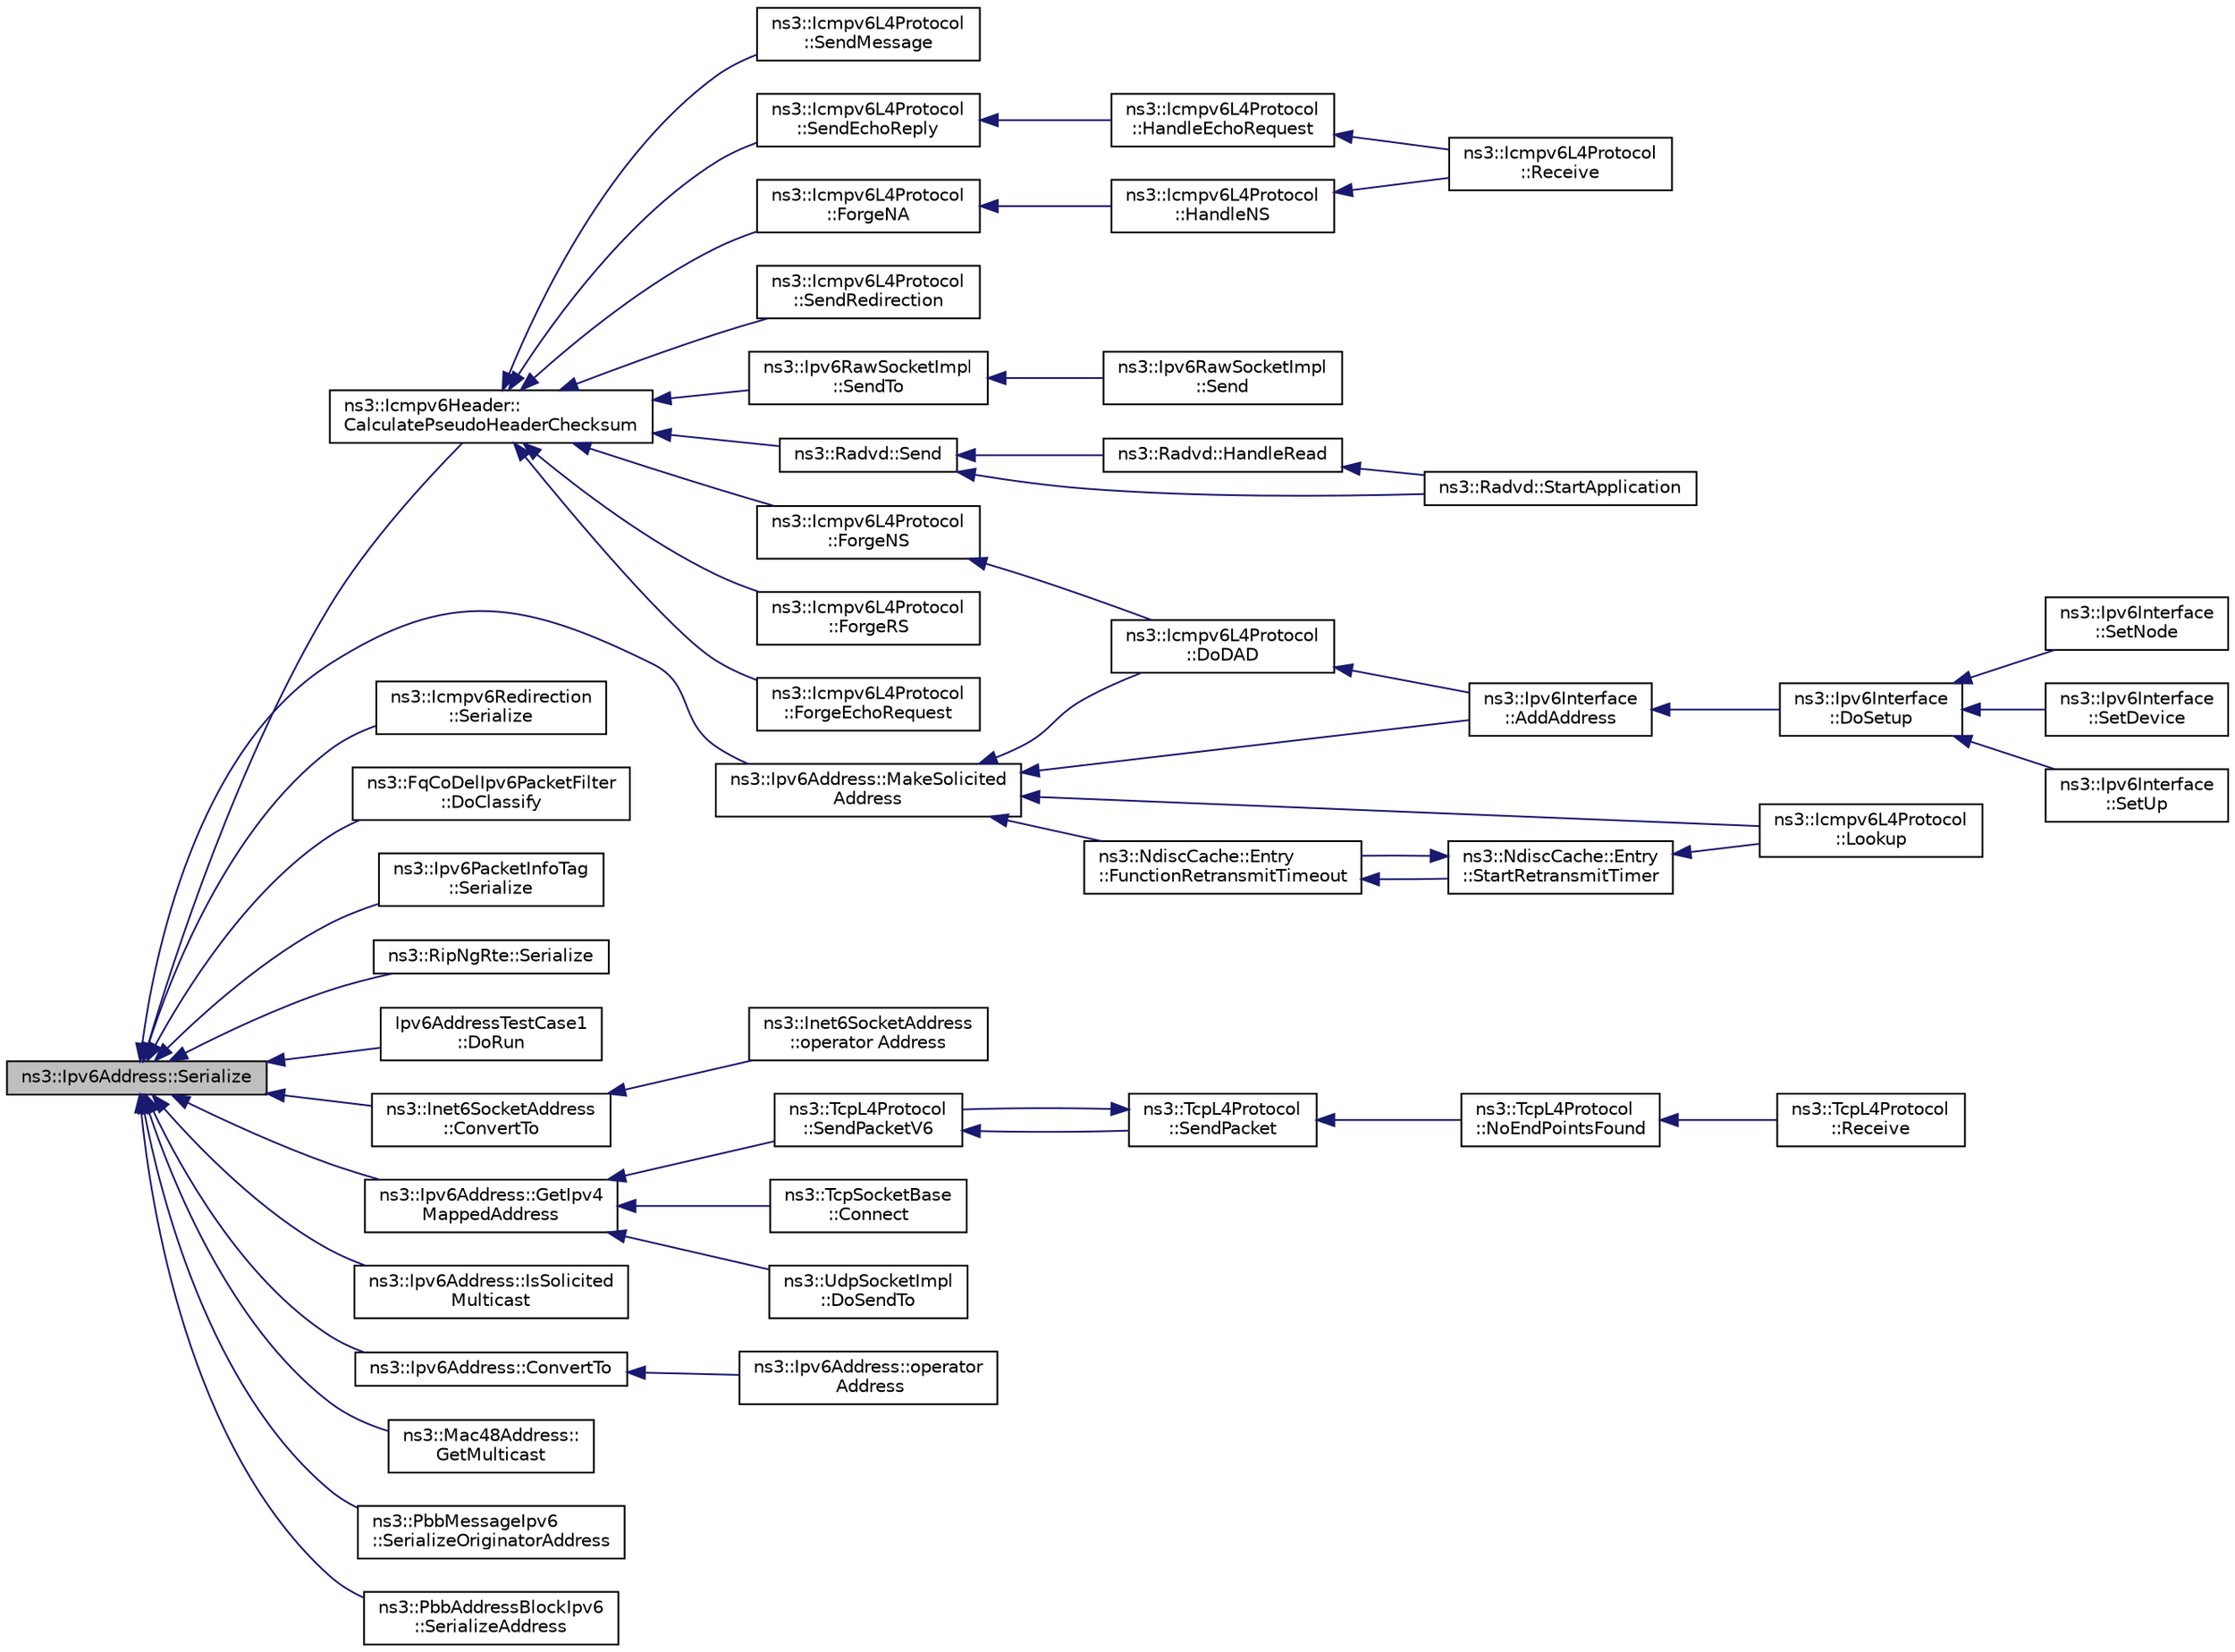 digraph "ns3::Ipv6Address::Serialize"
{
  edge [fontname="Helvetica",fontsize="10",labelfontname="Helvetica",labelfontsize="10"];
  node [fontname="Helvetica",fontsize="10",shape=record];
  rankdir="LR";
  Node1 [label="ns3::Ipv6Address::Serialize",height=0.2,width=0.4,color="black", fillcolor="grey75", style="filled", fontcolor="black"];
  Node1 -> Node2 [dir="back",color="midnightblue",fontsize="10",style="solid"];
  Node2 [label="ns3::Icmpv6Header::\lCalculatePseudoHeaderChecksum",height=0.2,width=0.4,color="black", fillcolor="white", style="filled",URL="$d9/d73/classns3_1_1Icmpv6Header.html#aa0598a05dad2904576ed853885f4ed40",tooltip="Calculate pseudo header checksum for IPv6. "];
  Node2 -> Node3 [dir="back",color="midnightblue",fontsize="10",style="solid"];
  Node3 [label="ns3::Radvd::Send",height=0.2,width=0.4,color="black", fillcolor="white", style="filled",URL="$d5/dd8/classns3_1_1Radvd.html#a2dc4914b58690eaef190f38726d69bb2",tooltip="Send a packet. "];
  Node3 -> Node4 [dir="back",color="midnightblue",fontsize="10",style="solid"];
  Node4 [label="ns3::Radvd::StartApplication",height=0.2,width=0.4,color="black", fillcolor="white", style="filled",URL="$d5/dd8/classns3_1_1Radvd.html#ab3d7cd100356262e43c24e608ef1aff4",tooltip="Start the application. "];
  Node3 -> Node5 [dir="back",color="midnightblue",fontsize="10",style="solid"];
  Node5 [label="ns3::Radvd::HandleRead",height=0.2,width=0.4,color="black", fillcolor="white", style="filled",URL="$d5/dd8/classns3_1_1Radvd.html#a75cc828bc07117551ab886d986590045",tooltip="Handle received packet, especially router solicitation. "];
  Node5 -> Node4 [dir="back",color="midnightblue",fontsize="10",style="solid"];
  Node2 -> Node6 [dir="back",color="midnightblue",fontsize="10",style="solid"];
  Node6 [label="ns3::Icmpv6L4Protocol\l::ForgeRS",height=0.2,width=0.4,color="black", fillcolor="white", style="filled",URL="$d7/d1d/classns3_1_1Icmpv6L4Protocol.html#ad9a2cfbf2b47401ba857e937081612c2",tooltip="Forge a Router Solicitation. "];
  Node2 -> Node7 [dir="back",color="midnightblue",fontsize="10",style="solid"];
  Node7 [label="ns3::Icmpv6L4Protocol\l::ForgeEchoRequest",height=0.2,width=0.4,color="black", fillcolor="white", style="filled",URL="$d7/d1d/classns3_1_1Icmpv6L4Protocol.html#a2145831e01c5804d4d10d4fa4c5930ba",tooltip="Forge an Echo Request. "];
  Node2 -> Node8 [dir="back",color="midnightblue",fontsize="10",style="solid"];
  Node8 [label="ns3::Icmpv6L4Protocol\l::SendMessage",height=0.2,width=0.4,color="black", fillcolor="white", style="filled",URL="$d7/d1d/classns3_1_1Icmpv6L4Protocol.html#a62a9a177dd81ee6d5323e50b0954ed70",tooltip="Send a packet via ICMPv6. "];
  Node2 -> Node9 [dir="back",color="midnightblue",fontsize="10",style="solid"];
  Node9 [label="ns3::Icmpv6L4Protocol\l::SendEchoReply",height=0.2,width=0.4,color="black", fillcolor="white", style="filled",URL="$d7/d1d/classns3_1_1Icmpv6L4Protocol.html#ad7408b6e4b818a857783a4ec373f2a66",tooltip="Send a Echo Reply. "];
  Node9 -> Node10 [dir="back",color="midnightblue",fontsize="10",style="solid"];
  Node10 [label="ns3::Icmpv6L4Protocol\l::HandleEchoRequest",height=0.2,width=0.4,color="black", fillcolor="white", style="filled",URL="$d7/d1d/classns3_1_1Icmpv6L4Protocol.html#ac3f01017288992311264ef54c57e539b",tooltip="Receive Echo Request method. "];
  Node10 -> Node11 [dir="back",color="midnightblue",fontsize="10",style="solid"];
  Node11 [label="ns3::Icmpv6L4Protocol\l::Receive",height=0.2,width=0.4,color="black", fillcolor="white", style="filled",URL="$d7/d1d/classns3_1_1Icmpv6L4Protocol.html#a31342a8123eab651a5cabd1a197b0145",tooltip="Receive method. "];
  Node2 -> Node12 [dir="back",color="midnightblue",fontsize="10",style="solid"];
  Node12 [label="ns3::Icmpv6L4Protocol\l::SendRedirection",height=0.2,width=0.4,color="black", fillcolor="white", style="filled",URL="$d7/d1d/classns3_1_1Icmpv6L4Protocol.html#a775f19603b15e25f287f54096a3f26cb",tooltip="Send an ICMPv6 Redirection. "];
  Node2 -> Node13 [dir="back",color="midnightblue",fontsize="10",style="solid"];
  Node13 [label="ns3::Icmpv6L4Protocol\l::ForgeNA",height=0.2,width=0.4,color="black", fillcolor="white", style="filled",URL="$d7/d1d/classns3_1_1Icmpv6L4Protocol.html#a687a096d8c5580cb3a80bec95b0dd689",tooltip="Forge a Neighbor Advertisement. "];
  Node13 -> Node14 [dir="back",color="midnightblue",fontsize="10",style="solid"];
  Node14 [label="ns3::Icmpv6L4Protocol\l::HandleNS",height=0.2,width=0.4,color="black", fillcolor="white", style="filled",URL="$d7/d1d/classns3_1_1Icmpv6L4Protocol.html#acec910926a1fdbbea699c10d638aa704",tooltip="Receive Neighbor Solicitation method. "];
  Node14 -> Node11 [dir="back",color="midnightblue",fontsize="10",style="solid"];
  Node2 -> Node15 [dir="back",color="midnightblue",fontsize="10",style="solid"];
  Node15 [label="ns3::Icmpv6L4Protocol\l::ForgeNS",height=0.2,width=0.4,color="black", fillcolor="white", style="filled",URL="$d7/d1d/classns3_1_1Icmpv6L4Protocol.html#adb98e7ef239b59c186a7c96bf9735068",tooltip="Forge a Neighbor Solicitation. "];
  Node15 -> Node16 [dir="back",color="midnightblue",fontsize="10",style="solid"];
  Node16 [label="ns3::Icmpv6L4Protocol\l::DoDAD",height=0.2,width=0.4,color="black", fillcolor="white", style="filled",URL="$d7/d1d/classns3_1_1Icmpv6L4Protocol.html#a926ea8e638e30cee8c3c17d4141f3f58",tooltip="Do the Duplication Address Detection (DAD). It consists in sending a NS with our IPv6 as target..."];
  Node16 -> Node17 [dir="back",color="midnightblue",fontsize="10",style="solid"];
  Node17 [label="ns3::Ipv6Interface\l::AddAddress",height=0.2,width=0.4,color="black", fillcolor="white", style="filled",URL="$de/d70/classns3_1_1Ipv6Interface.html#a8faa5a72b30720eb01f9fc1d1113ad19",tooltip="Add an IPv6 address. "];
  Node17 -> Node18 [dir="back",color="midnightblue",fontsize="10",style="solid"];
  Node18 [label="ns3::Ipv6Interface\l::DoSetup",height=0.2,width=0.4,color="black", fillcolor="white", style="filled",URL="$de/d70/classns3_1_1Ipv6Interface.html#a394066472c703fcf39d17f1bfcc9191e",tooltip="Initialize interface. "];
  Node18 -> Node19 [dir="back",color="midnightblue",fontsize="10",style="solid"];
  Node19 [label="ns3::Ipv6Interface\l::SetNode",height=0.2,width=0.4,color="black", fillcolor="white", style="filled",URL="$de/d70/classns3_1_1Ipv6Interface.html#a47ceb7004af6a03ff10dda1502578d84",tooltip="Set node associated with interface. "];
  Node18 -> Node20 [dir="back",color="midnightblue",fontsize="10",style="solid"];
  Node20 [label="ns3::Ipv6Interface\l::SetDevice",height=0.2,width=0.4,color="black", fillcolor="white", style="filled",URL="$de/d70/classns3_1_1Ipv6Interface.html#ada6289ac67957252a4a2c1bbae61bd78",tooltip="Set the NetDevice. "];
  Node18 -> Node21 [dir="back",color="midnightblue",fontsize="10",style="solid"];
  Node21 [label="ns3::Ipv6Interface\l::SetUp",height=0.2,width=0.4,color="black", fillcolor="white", style="filled",URL="$de/d70/classns3_1_1Ipv6Interface.html#a9db98f98cc682a2395fe582bfb511880",tooltip="Enable this interface. "];
  Node2 -> Node22 [dir="back",color="midnightblue",fontsize="10",style="solid"];
  Node22 [label="ns3::Ipv6RawSocketImpl\l::SendTo",height=0.2,width=0.4,color="black", fillcolor="white", style="filled",URL="$d8/d7f/classns3_1_1Ipv6RawSocketImpl.html#aadff84e3c8a3ce3bc4f10a3d7a4dbac8",tooltip="Send data to a specified peer. "];
  Node22 -> Node23 [dir="back",color="midnightblue",fontsize="10",style="solid"];
  Node23 [label="ns3::Ipv6RawSocketImpl\l::Send",height=0.2,width=0.4,color="black", fillcolor="white", style="filled",URL="$d8/d7f/classns3_1_1Ipv6RawSocketImpl.html#a889224d7c084b74b3a1a3511899a04f3",tooltip="Send data (or dummy data) to the remote host. "];
  Node1 -> Node24 [dir="back",color="midnightblue",fontsize="10",style="solid"];
  Node24 [label="ns3::Icmpv6Redirection\l::Serialize",height=0.2,width=0.4,color="black", fillcolor="white", style="filled",URL="$de/da3/classns3_1_1Icmpv6Redirection.html#a3d278de1bcf39046510795bd78a4acfa",tooltip="Serialize the packet. "];
  Node1 -> Node25 [dir="back",color="midnightblue",fontsize="10",style="solid"];
  Node25 [label="ns3::FqCoDelIpv6PacketFilter\l::DoClassify",height=0.2,width=0.4,color="black", fillcolor="white", style="filled",URL="$d7/d1a/classns3_1_1FqCoDelIpv6PacketFilter.html#a4f8a745f44a64df389097ebce12b6fce",tooltip="Classify a packet. "];
  Node1 -> Node26 [dir="back",color="midnightblue",fontsize="10",style="solid"];
  Node26 [label="ns3::Ipv6PacketInfoTag\l::Serialize",height=0.2,width=0.4,color="black", fillcolor="white", style="filled",URL="$d5/d5f/classns3_1_1Ipv6PacketInfoTag.html#af423cffa224241b015fa2bd9b12e1853"];
  Node1 -> Node27 [dir="back",color="midnightblue",fontsize="10",style="solid"];
  Node27 [label="ns3::RipNgRte::Serialize",height=0.2,width=0.4,color="black", fillcolor="white", style="filled",URL="$d1/ded/classns3_1_1RipNgRte.html#ada12986eef4759b1b8e092a3a5f1e749",tooltip="Serialize the packet. "];
  Node1 -> Node28 [dir="back",color="midnightblue",fontsize="10",style="solid"];
  Node28 [label="Ipv6AddressTestCase1\l::DoRun",height=0.2,width=0.4,color="black", fillcolor="white", style="filled",URL="$d3/d7f/classIpv6AddressTestCase1.html#aabfe4eb98b26497f106de0bd7d62344c",tooltip="Implementation to actually run this TestCase. "];
  Node1 -> Node29 [dir="back",color="midnightblue",fontsize="10",style="solid"];
  Node29 [label="ns3::Inet6SocketAddress\l::ConvertTo",height=0.2,width=0.4,color="black", fillcolor="white", style="filled",URL="$d7/d31/classns3_1_1Inet6SocketAddress.html#a93ebf6a07b34f788f83d8df93eccd446",tooltip="Convert to Address. "];
  Node29 -> Node30 [dir="back",color="midnightblue",fontsize="10",style="solid"];
  Node30 [label="ns3::Inet6SocketAddress\l::operator Address",height=0.2,width=0.4,color="black", fillcolor="white", style="filled",URL="$d7/d31/classns3_1_1Inet6SocketAddress.html#a18a0d00148bdb7c3457f9c04828d586e",tooltip="Get an Address instance which represents this Inet6SocketAddress instance. "];
  Node1 -> Node31 [dir="back",color="midnightblue",fontsize="10",style="solid"];
  Node31 [label="ns3::Ipv6Address::GetIpv4\lMappedAddress",height=0.2,width=0.4,color="black", fillcolor="white", style="filled",URL="$d5/de6/classns3_1_1Ipv6Address.html#ac3d2ec50a06a177d143eb69bb0d2d5df",tooltip="Return the Ipv4 address. "];
  Node31 -> Node32 [dir="back",color="midnightblue",fontsize="10",style="solid"];
  Node32 [label="ns3::TcpL4Protocol\l::SendPacketV6",height=0.2,width=0.4,color="black", fillcolor="white", style="filled",URL="$df/dc9/classns3_1_1TcpL4Protocol.html#a12831eb88c02c37b3cf42cdda814cd19",tooltip="Send a packet via TCP (IPv6) "];
  Node32 -> Node33 [dir="back",color="midnightblue",fontsize="10",style="solid"];
  Node33 [label="ns3::TcpL4Protocol\l::SendPacket",height=0.2,width=0.4,color="black", fillcolor="white", style="filled",URL="$df/dc9/classns3_1_1TcpL4Protocol.html#a622217854cad6fdfd562f42a6731ba6c",tooltip="Send a packet via TCP (IP-agnostic) "];
  Node33 -> Node34 [dir="back",color="midnightblue",fontsize="10",style="solid"];
  Node34 [label="ns3::TcpL4Protocol\l::NoEndPointsFound",height=0.2,width=0.4,color="black", fillcolor="white", style="filled",URL="$df/dc9/classns3_1_1TcpL4Protocol.html#a16c65189190c60da860bc60681c01324",tooltip="Check if RST packet should be sent, and in case, send it. "];
  Node34 -> Node35 [dir="back",color="midnightblue",fontsize="10",style="solid"];
  Node35 [label="ns3::TcpL4Protocol\l::Receive",height=0.2,width=0.4,color="black", fillcolor="white", style="filled",URL="$df/dc9/classns3_1_1TcpL4Protocol.html#a73a9498522829954684a7b4fabd6bf3e",tooltip="Called from lower-level layers to send the packet up in the stack. "];
  Node33 -> Node32 [dir="back",color="midnightblue",fontsize="10",style="solid"];
  Node31 -> Node36 [dir="back",color="midnightblue",fontsize="10",style="solid"];
  Node36 [label="ns3::TcpSocketBase\l::Connect",height=0.2,width=0.4,color="black", fillcolor="white", style="filled",URL="$d1/d45/classns3_1_1TcpSocketBase.html#aabd08c9eb0ee3c88c855eb7268e392bf",tooltip="Initiate a connection to a remote host. "];
  Node31 -> Node37 [dir="back",color="midnightblue",fontsize="10",style="solid"];
  Node37 [label="ns3::UdpSocketImpl\l::DoSendTo",height=0.2,width=0.4,color="black", fillcolor="white", style="filled",URL="$d8/df7/classns3_1_1UdpSocketImpl.html#a4c3672c1127cbe31678d8d18751d3f4c",tooltip="Send a packet to a specific destination and port (IPv6) "];
  Node1 -> Node38 [dir="back",color="midnightblue",fontsize="10",style="solid"];
  Node38 [label="ns3::Ipv6Address::MakeSolicited\lAddress",height=0.2,width=0.4,color="black", fillcolor="white", style="filled",URL="$d5/de6/classns3_1_1Ipv6Address.html#a1f6831d89cb902b8af5c73baaab97832",tooltip="Make the solicited IPv6 address. "];
  Node38 -> Node16 [dir="back",color="midnightblue",fontsize="10",style="solid"];
  Node38 -> Node39 [dir="back",color="midnightblue",fontsize="10",style="solid"];
  Node39 [label="ns3::Icmpv6L4Protocol\l::Lookup",height=0.2,width=0.4,color="black", fillcolor="white", style="filled",URL="$d7/d1d/classns3_1_1Icmpv6L4Protocol.html#aa4d97bb59a89c2d5b41c76ebe9a54f14",tooltip="Lookup in the ND cache for the IPv6 address (similar as ARP protocol). "];
  Node38 -> Node17 [dir="back",color="midnightblue",fontsize="10",style="solid"];
  Node38 -> Node40 [dir="back",color="midnightblue",fontsize="10",style="solid"];
  Node40 [label="ns3::NdiscCache::Entry\l::FunctionRetransmitTimeout",height=0.2,width=0.4,color="black", fillcolor="white", style="filled",URL="$d2/dee/classns3_1_1NdiscCache_1_1Entry.html#ac0d7e00b3243994c379fc0d1e0a34755",tooltip="Function called when retransmit timer timeout. It verify that the NS retransmit has reached the max s..."];
  Node40 -> Node41 [dir="back",color="midnightblue",fontsize="10",style="solid"];
  Node41 [label="ns3::NdiscCache::Entry\l::StartRetransmitTimer",height=0.2,width=0.4,color="black", fillcolor="white", style="filled",URL="$d2/dee/classns3_1_1NdiscCache_1_1Entry.html#a9a9856ca19d04414ed7cc9bf961214d3",tooltip="Start retransmit timer. "];
  Node41 -> Node39 [dir="back",color="midnightblue",fontsize="10",style="solid"];
  Node41 -> Node40 [dir="back",color="midnightblue",fontsize="10",style="solid"];
  Node1 -> Node42 [dir="back",color="midnightblue",fontsize="10",style="solid"];
  Node42 [label="ns3::Ipv6Address::IsSolicited\lMulticast",height=0.2,width=0.4,color="black", fillcolor="white", style="filled",URL="$d5/de6/classns3_1_1Ipv6Address.html#a292dc177ce77bf774118ad3381ec9a7f",tooltip="If the IPv6 address is a Solicited multicast address. "];
  Node1 -> Node43 [dir="back",color="midnightblue",fontsize="10",style="solid"];
  Node43 [label="ns3::Ipv6Address::ConvertTo",height=0.2,width=0.4,color="black", fillcolor="white", style="filled",URL="$d5/de6/classns3_1_1Ipv6Address.html#ab2705d8de6b8cc6d66a28ad8cec02136",tooltip="convert the IPv6Address object to an Address object. "];
  Node43 -> Node44 [dir="back",color="midnightblue",fontsize="10",style="solid"];
  Node44 [label="ns3::Ipv6Address::operator\l Address",height=0.2,width=0.4,color="black", fillcolor="white", style="filled",URL="$d5/de6/classns3_1_1Ipv6Address.html#acd53adfec6f746fd3875124ecd6f3b57",tooltip="Convert to Address object. "];
  Node1 -> Node45 [dir="back",color="midnightblue",fontsize="10",style="solid"];
  Node45 [label="ns3::Mac48Address::\lGetMulticast",height=0.2,width=0.4,color="black", fillcolor="white", style="filled",URL="$db/dee/classns3_1_1Mac48Address.html#a5cac17160dc5bcbdf5a35a5ed5ec047a",tooltip="Get multicast address from IPv6 address. "];
  Node1 -> Node46 [dir="back",color="midnightblue",fontsize="10",style="solid"];
  Node46 [label="ns3::PbbMessageIpv6\l::SerializeOriginatorAddress",height=0.2,width=0.4,color="black", fillcolor="white", style="filled",URL="$db/d3a/classns3_1_1PbbMessageIpv6.html#a10554714139c1ea3a29736a5d84c1961",tooltip="Serialize the originator address. "];
  Node1 -> Node47 [dir="back",color="midnightblue",fontsize="10",style="solid"];
  Node47 [label="ns3::PbbAddressBlockIpv6\l::SerializeAddress",height=0.2,width=0.4,color="black", fillcolor="white", style="filled",URL="$d7/db5/classns3_1_1PbbAddressBlockIpv6.html#a96952f2acc33614630a2cc35d067c470",tooltip="Serialize one or more addresses. "];
}
